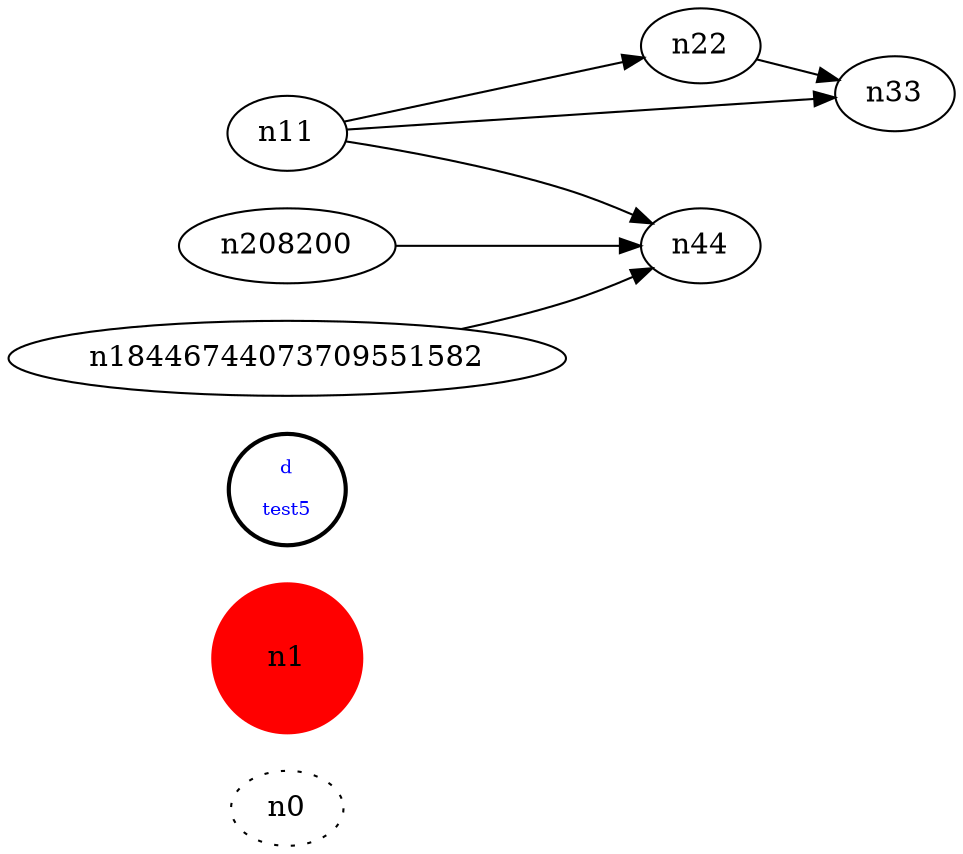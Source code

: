 digraph test5 {
	rankdir=LR;
	fontcolor=blue; /* c65537; c1; c0 -- c1 */
	n0 [style=dotted, fillcolor="#123456"]; // c2; c3; c2 -- c1 */
	n0 [style=dotted, fillcolor="#123456"]; // c2; c3; c1 */
	n0 [style=dotted, fillcolor="#123456"]; // c2; c3; c2 -- c1 */
	n0 [style=dotted, fillcolor="#123456"]; // c2; c3; c1 */
	n0 [style=dotted, fillcolor="#123456"]; // c2; c3; c2 -- c3
	n1 [height=1, width=1, color=red, style=filled];
	n2 [style=bold, label="d\n\l\G", fontcolor=blue, fontsize=9];
	n11 -> n22;
	n11 -> n33;
	n11 -> n44;
	n22 -> n33;
	n208200 -> n44;
	n18446744073709551582 -> n44;
}
